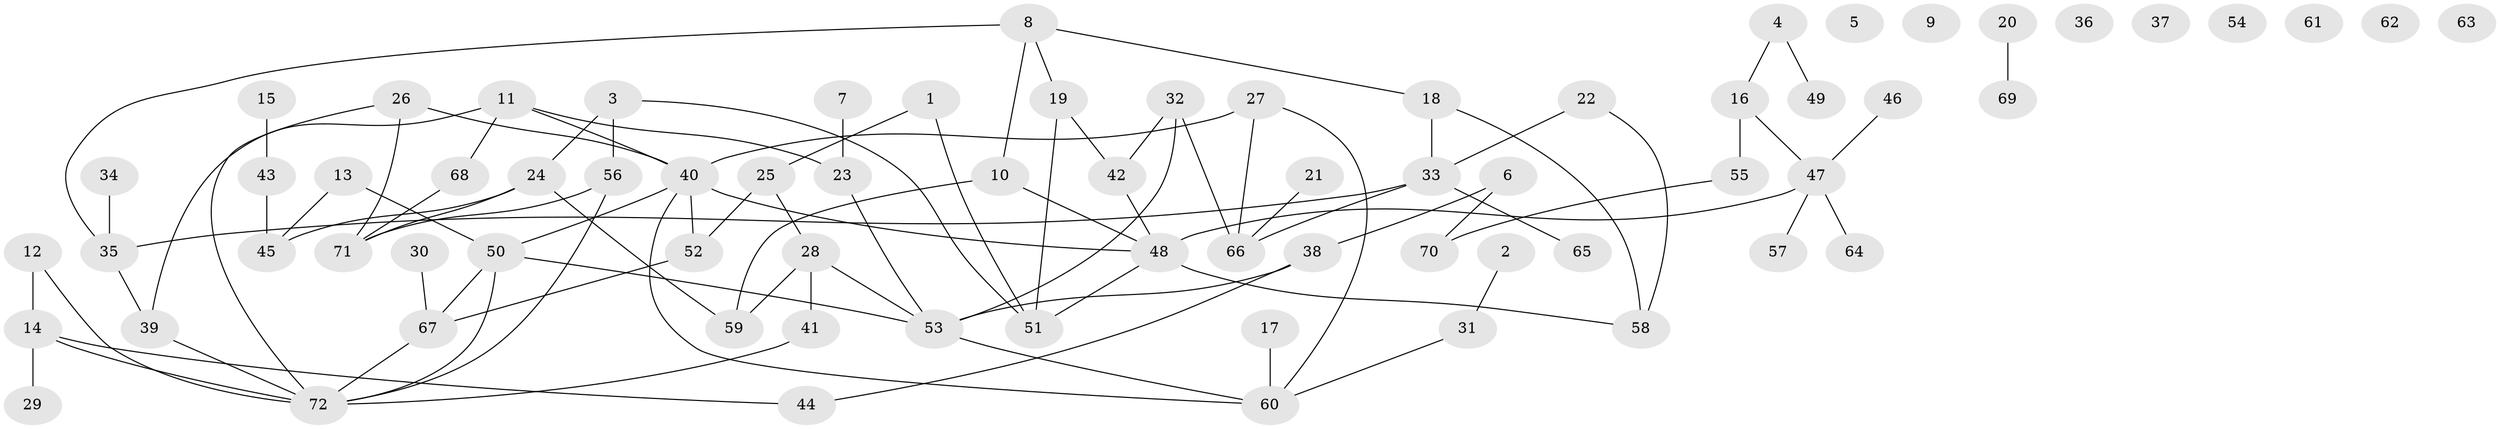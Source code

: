 // coarse degree distribution, {2: 0.08163265306122448, 1: 0.20408163265306123, 3: 0.1836734693877551, 0: 0.1836734693877551, 5: 0.14285714285714285, 9: 0.02040816326530612, 4: 0.10204081632653061, 7: 0.02040816326530612, 6: 0.04081632653061224, 8: 0.02040816326530612}
// Generated by graph-tools (version 1.1) at 2025/23/03/03/25 07:23:26]
// undirected, 72 vertices, 91 edges
graph export_dot {
graph [start="1"]
  node [color=gray90,style=filled];
  1;
  2;
  3;
  4;
  5;
  6;
  7;
  8;
  9;
  10;
  11;
  12;
  13;
  14;
  15;
  16;
  17;
  18;
  19;
  20;
  21;
  22;
  23;
  24;
  25;
  26;
  27;
  28;
  29;
  30;
  31;
  32;
  33;
  34;
  35;
  36;
  37;
  38;
  39;
  40;
  41;
  42;
  43;
  44;
  45;
  46;
  47;
  48;
  49;
  50;
  51;
  52;
  53;
  54;
  55;
  56;
  57;
  58;
  59;
  60;
  61;
  62;
  63;
  64;
  65;
  66;
  67;
  68;
  69;
  70;
  71;
  72;
  1 -- 25;
  1 -- 51;
  2 -- 31;
  3 -- 24;
  3 -- 51;
  3 -- 56;
  4 -- 16;
  4 -- 49;
  6 -- 38;
  6 -- 70;
  7 -- 23;
  8 -- 10;
  8 -- 18;
  8 -- 19;
  8 -- 35;
  10 -- 48;
  10 -- 59;
  11 -- 23;
  11 -- 39;
  11 -- 40;
  11 -- 68;
  12 -- 14;
  12 -- 72;
  13 -- 45;
  13 -- 50;
  14 -- 29;
  14 -- 44;
  14 -- 72;
  15 -- 43;
  16 -- 47;
  16 -- 55;
  17 -- 60;
  18 -- 33;
  18 -- 58;
  19 -- 42;
  19 -- 51;
  20 -- 69;
  21 -- 66;
  22 -- 33;
  22 -- 58;
  23 -- 53;
  24 -- 45;
  24 -- 59;
  24 -- 71;
  25 -- 28;
  25 -- 52;
  26 -- 40;
  26 -- 71;
  26 -- 72;
  27 -- 40;
  27 -- 60;
  27 -- 66;
  28 -- 41;
  28 -- 53;
  28 -- 59;
  30 -- 67;
  31 -- 60;
  32 -- 42;
  32 -- 53;
  32 -- 66;
  33 -- 35;
  33 -- 65;
  33 -- 66;
  34 -- 35;
  35 -- 39;
  38 -- 44;
  38 -- 53;
  39 -- 72;
  40 -- 48;
  40 -- 50;
  40 -- 52;
  40 -- 60;
  41 -- 72;
  42 -- 48;
  43 -- 45;
  46 -- 47;
  47 -- 48;
  47 -- 57;
  47 -- 64;
  48 -- 51;
  48 -- 58;
  50 -- 53;
  50 -- 67;
  50 -- 72;
  52 -- 67;
  53 -- 60;
  55 -- 70;
  56 -- 71;
  56 -- 72;
  67 -- 72;
  68 -- 71;
}
